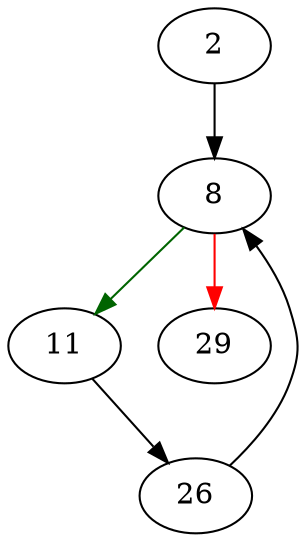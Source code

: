 strict digraph "apndWriteMark" {
	// Node definitions.
	2 [entry=true];
	8;
	11;
	29;
	26;

	// Edge definitions.
	2 -> 8;
	8 -> 11 [
		color=darkgreen
		cond=true
	];
	8 -> 29 [
		color=red
		cond=false
	];
	11 -> 26;
	26 -> 8;
}